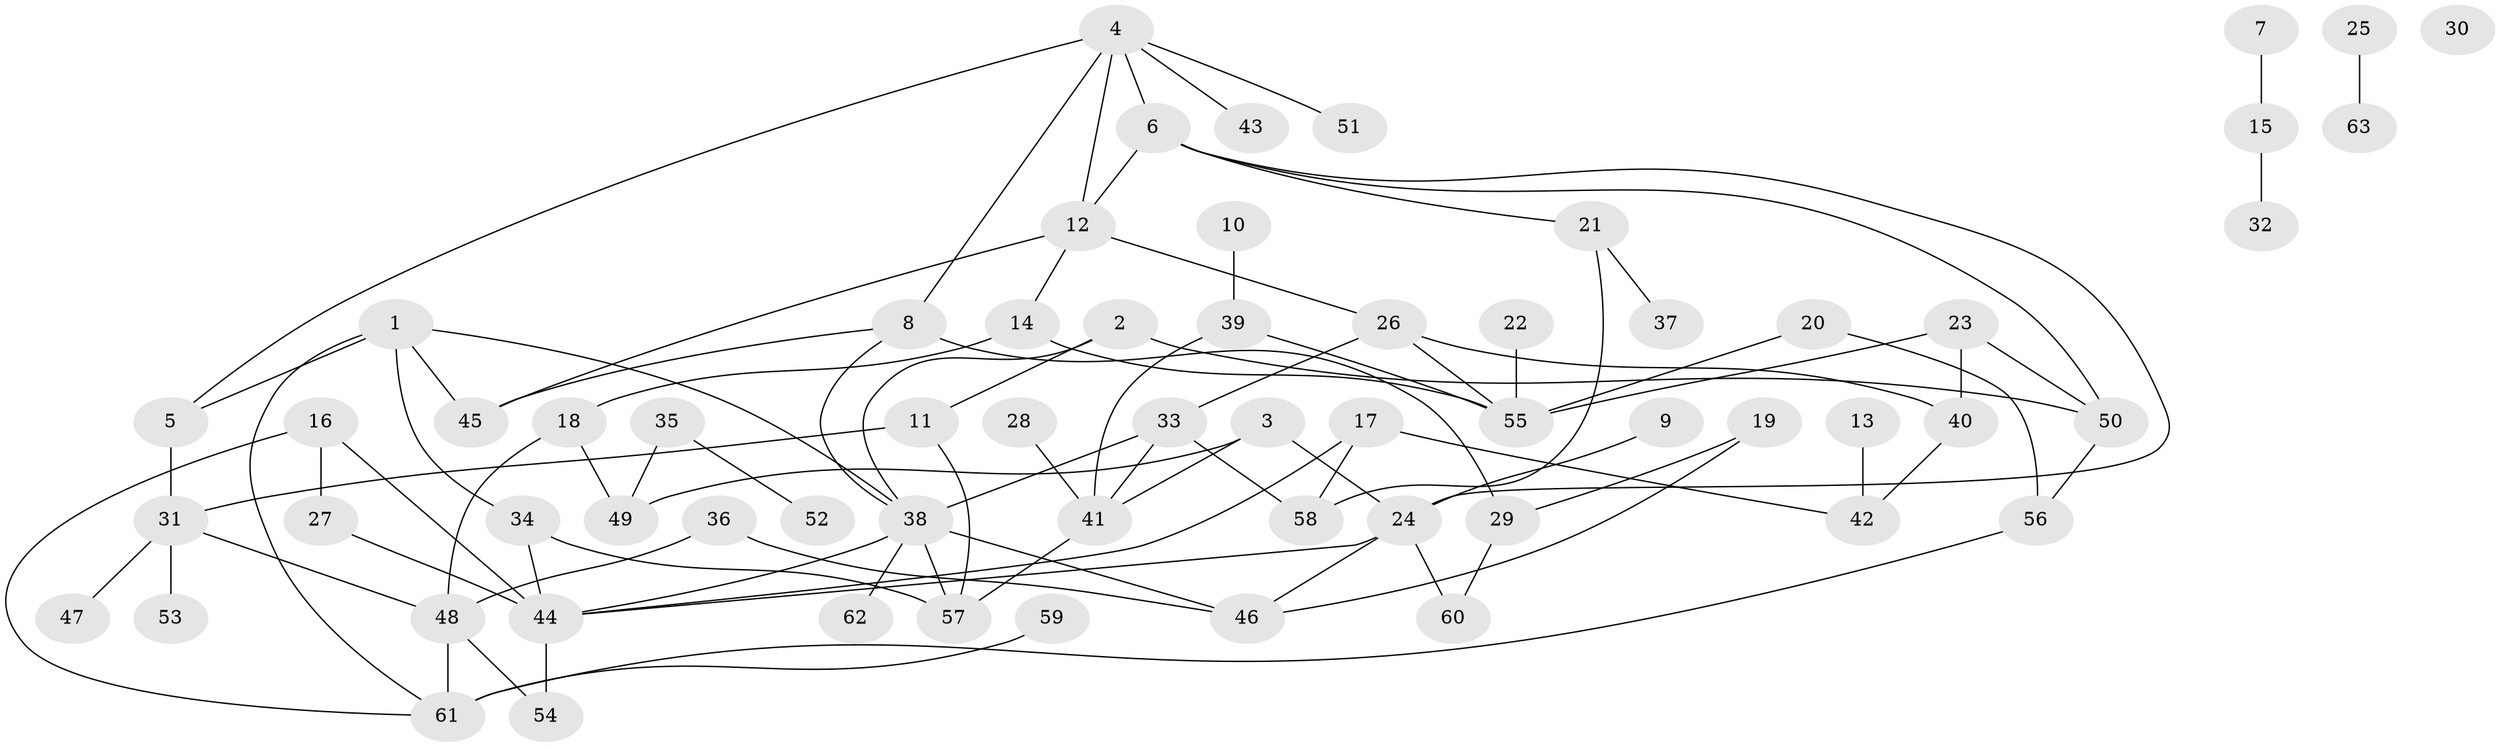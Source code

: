 // coarse degree distribution, {4: 0.1935483870967742, 2: 0.22580645161290322, 3: 0.12903225806451613, 17: 0.03225806451612903, 1: 0.25806451612903225, 5: 0.03225806451612903, 8: 0.06451612903225806, 0: 0.06451612903225806}
// Generated by graph-tools (version 1.1) at 2025/16/03/04/25 18:16:45]
// undirected, 63 vertices, 91 edges
graph export_dot {
graph [start="1"]
  node [color=gray90,style=filled];
  1;
  2;
  3;
  4;
  5;
  6;
  7;
  8;
  9;
  10;
  11;
  12;
  13;
  14;
  15;
  16;
  17;
  18;
  19;
  20;
  21;
  22;
  23;
  24;
  25;
  26;
  27;
  28;
  29;
  30;
  31;
  32;
  33;
  34;
  35;
  36;
  37;
  38;
  39;
  40;
  41;
  42;
  43;
  44;
  45;
  46;
  47;
  48;
  49;
  50;
  51;
  52;
  53;
  54;
  55;
  56;
  57;
  58;
  59;
  60;
  61;
  62;
  63;
  1 -- 5;
  1 -- 34;
  1 -- 38;
  1 -- 45;
  1 -- 61;
  2 -- 11;
  2 -- 38;
  2 -- 50;
  3 -- 24;
  3 -- 41;
  3 -- 49;
  4 -- 5;
  4 -- 6;
  4 -- 8;
  4 -- 12;
  4 -- 43;
  4 -- 51;
  5 -- 31;
  6 -- 12;
  6 -- 21;
  6 -- 24;
  6 -- 50;
  7 -- 15;
  8 -- 29;
  8 -- 38;
  8 -- 45;
  9 -- 24;
  10 -- 39;
  11 -- 31;
  11 -- 57;
  12 -- 14;
  12 -- 26;
  12 -- 45;
  13 -- 42;
  14 -- 18;
  14 -- 55;
  15 -- 32;
  16 -- 27;
  16 -- 44;
  16 -- 61;
  17 -- 42;
  17 -- 44;
  17 -- 58;
  18 -- 48;
  18 -- 49;
  19 -- 29;
  19 -- 46;
  20 -- 55;
  20 -- 56;
  21 -- 37;
  21 -- 58;
  22 -- 55;
  23 -- 40;
  23 -- 50;
  23 -- 55;
  24 -- 44;
  24 -- 46;
  24 -- 60;
  25 -- 63;
  26 -- 33;
  26 -- 40;
  26 -- 55;
  27 -- 44;
  28 -- 41;
  29 -- 60;
  31 -- 47;
  31 -- 48;
  31 -- 53;
  33 -- 38;
  33 -- 41;
  33 -- 58;
  34 -- 44;
  34 -- 57;
  35 -- 49;
  35 -- 52;
  36 -- 46;
  36 -- 48;
  38 -- 44;
  38 -- 46;
  38 -- 57;
  38 -- 62;
  39 -- 41;
  39 -- 55;
  40 -- 42;
  41 -- 57;
  44 -- 54;
  48 -- 54;
  48 -- 61;
  50 -- 56;
  56 -- 61;
  59 -- 61;
}
